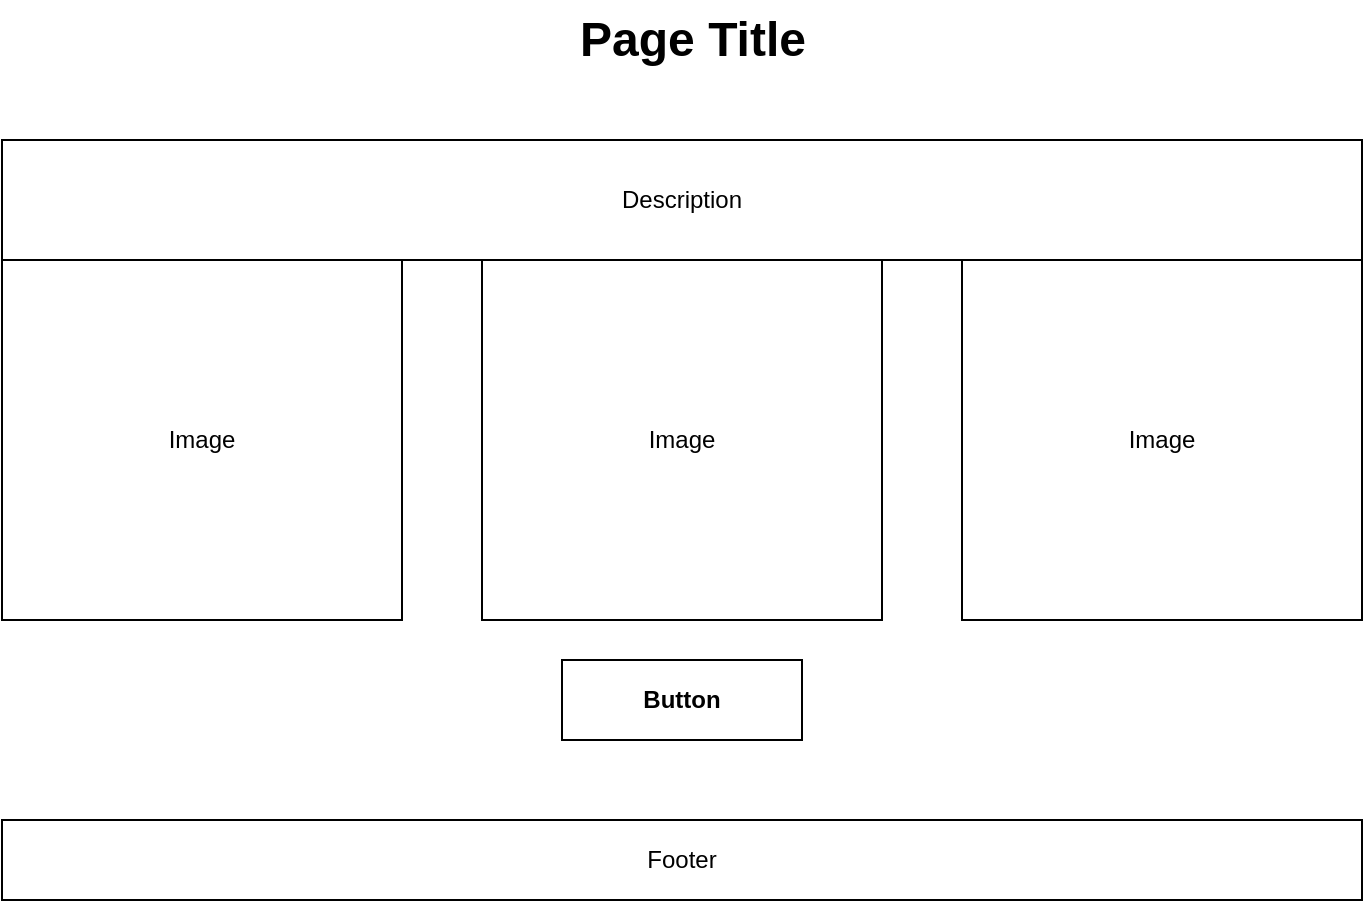 <mxfile>
    <diagram id="gZhmQnc_LHd9KHy5Ai3U" name="Page-1">
        <mxGraphModel dx="990" dy="781" grid="1" gridSize="10" guides="1" tooltips="1" connect="1" arrows="1" fold="1" page="1" pageScale="1" pageWidth="850" pageHeight="1100" math="0" shadow="0">
            <root>
                <mxCell id="0"/>
                <mxCell id="1" parent="0"/>
                <mxCell id="2" value="Page Title" style="text;strokeColor=none;fillColor=none;html=1;fontSize=24;fontStyle=1;verticalAlign=middle;align=center;" vertex="1" parent="1">
                    <mxGeometry x="265" y="30" width="320" height="40" as="geometry"/>
                </mxCell>
                <mxCell id="3" value="Description" style="rounded=0;whiteSpace=wrap;html=1;" vertex="1" parent="1">
                    <mxGeometry x="80" y="100" width="680" height="60" as="geometry"/>
                </mxCell>
                <mxCell id="4" value="Image" style="rounded=0;whiteSpace=wrap;html=1;" vertex="1" parent="1">
                    <mxGeometry x="80" y="160" width="200" height="180" as="geometry"/>
                </mxCell>
                <mxCell id="5" value="Image" style="rounded=0;whiteSpace=wrap;html=1;" vertex="1" parent="1">
                    <mxGeometry x="320" y="160" width="200" height="180" as="geometry"/>
                </mxCell>
                <mxCell id="6" value="Image" style="rounded=0;whiteSpace=wrap;html=1;" vertex="1" parent="1">
                    <mxGeometry x="560" y="160" width="200" height="180" as="geometry"/>
                </mxCell>
                <mxCell id="7" value="Button" style="rounded=0;whiteSpace=wrap;html=1;fontStyle=1" vertex="1" parent="1">
                    <mxGeometry x="360" y="360" width="120" height="40" as="geometry"/>
                </mxCell>
                <mxCell id="8" value="Footer" style="rounded=0;whiteSpace=wrap;html=1;" vertex="1" parent="1">
                    <mxGeometry x="80" y="440" width="680" height="40" as="geometry"/>
                </mxCell>
            </root>
        </mxGraphModel>
    </diagram>
</mxfile>